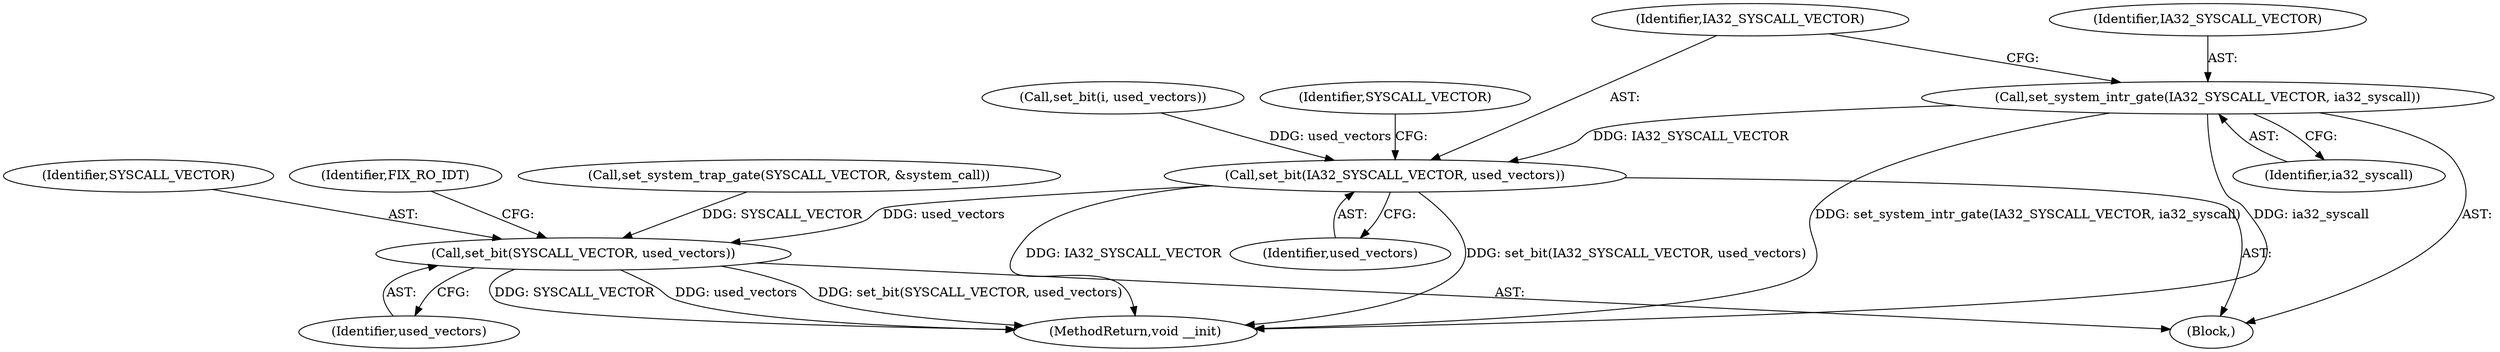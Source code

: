 digraph "0_linux_6f442be2fb22be02cafa606f1769fa1e6f894441_0@API" {
"1000205" [label="(Call,set_system_intr_gate(IA32_SYSCALL_VECTOR, ia32_syscall))"];
"1000208" [label="(Call,set_bit(IA32_SYSCALL_VECTOR, used_vectors))"];
"1000215" [label="(Call,set_bit(SYSCALL_VECTOR, used_vectors))"];
"1000205" [label="(Call,set_system_intr_gate(IA32_SYSCALL_VECTOR, ia32_syscall))"];
"1000216" [label="(Identifier,SYSCALL_VECTOR)"];
"1000219" [label="(Identifier,FIX_RO_IDT)"];
"1000106" [label="(Block,)"];
"1000211" [label="(Call,set_system_trap_gate(SYSCALL_VECTOR, &system_call))"];
"1000247" [label="(MethodReturn,void __init)"];
"1000217" [label="(Identifier,used_vectors)"];
"1000206" [label="(Identifier,IA32_SYSCALL_VECTOR)"];
"1000210" [label="(Identifier,used_vectors)"];
"1000215" [label="(Call,set_bit(SYSCALL_VECTOR, used_vectors))"];
"1000208" [label="(Call,set_bit(IA32_SYSCALL_VECTOR, used_vectors))"];
"1000202" [label="(Call,set_bit(i, used_vectors))"];
"1000212" [label="(Identifier,SYSCALL_VECTOR)"];
"1000207" [label="(Identifier,ia32_syscall)"];
"1000209" [label="(Identifier,IA32_SYSCALL_VECTOR)"];
"1000205" -> "1000106"  [label="AST: "];
"1000205" -> "1000207"  [label="CFG: "];
"1000206" -> "1000205"  [label="AST: "];
"1000207" -> "1000205"  [label="AST: "];
"1000209" -> "1000205"  [label="CFG: "];
"1000205" -> "1000247"  [label="DDG: ia32_syscall"];
"1000205" -> "1000247"  [label="DDG: set_system_intr_gate(IA32_SYSCALL_VECTOR, ia32_syscall)"];
"1000205" -> "1000208"  [label="DDG: IA32_SYSCALL_VECTOR"];
"1000208" -> "1000106"  [label="AST: "];
"1000208" -> "1000210"  [label="CFG: "];
"1000209" -> "1000208"  [label="AST: "];
"1000210" -> "1000208"  [label="AST: "];
"1000212" -> "1000208"  [label="CFG: "];
"1000208" -> "1000247"  [label="DDG: IA32_SYSCALL_VECTOR"];
"1000208" -> "1000247"  [label="DDG: set_bit(IA32_SYSCALL_VECTOR, used_vectors)"];
"1000202" -> "1000208"  [label="DDG: used_vectors"];
"1000208" -> "1000215"  [label="DDG: used_vectors"];
"1000215" -> "1000106"  [label="AST: "];
"1000215" -> "1000217"  [label="CFG: "];
"1000216" -> "1000215"  [label="AST: "];
"1000217" -> "1000215"  [label="AST: "];
"1000219" -> "1000215"  [label="CFG: "];
"1000215" -> "1000247"  [label="DDG: SYSCALL_VECTOR"];
"1000215" -> "1000247"  [label="DDG: used_vectors"];
"1000215" -> "1000247"  [label="DDG: set_bit(SYSCALL_VECTOR, used_vectors)"];
"1000211" -> "1000215"  [label="DDG: SYSCALL_VECTOR"];
}
